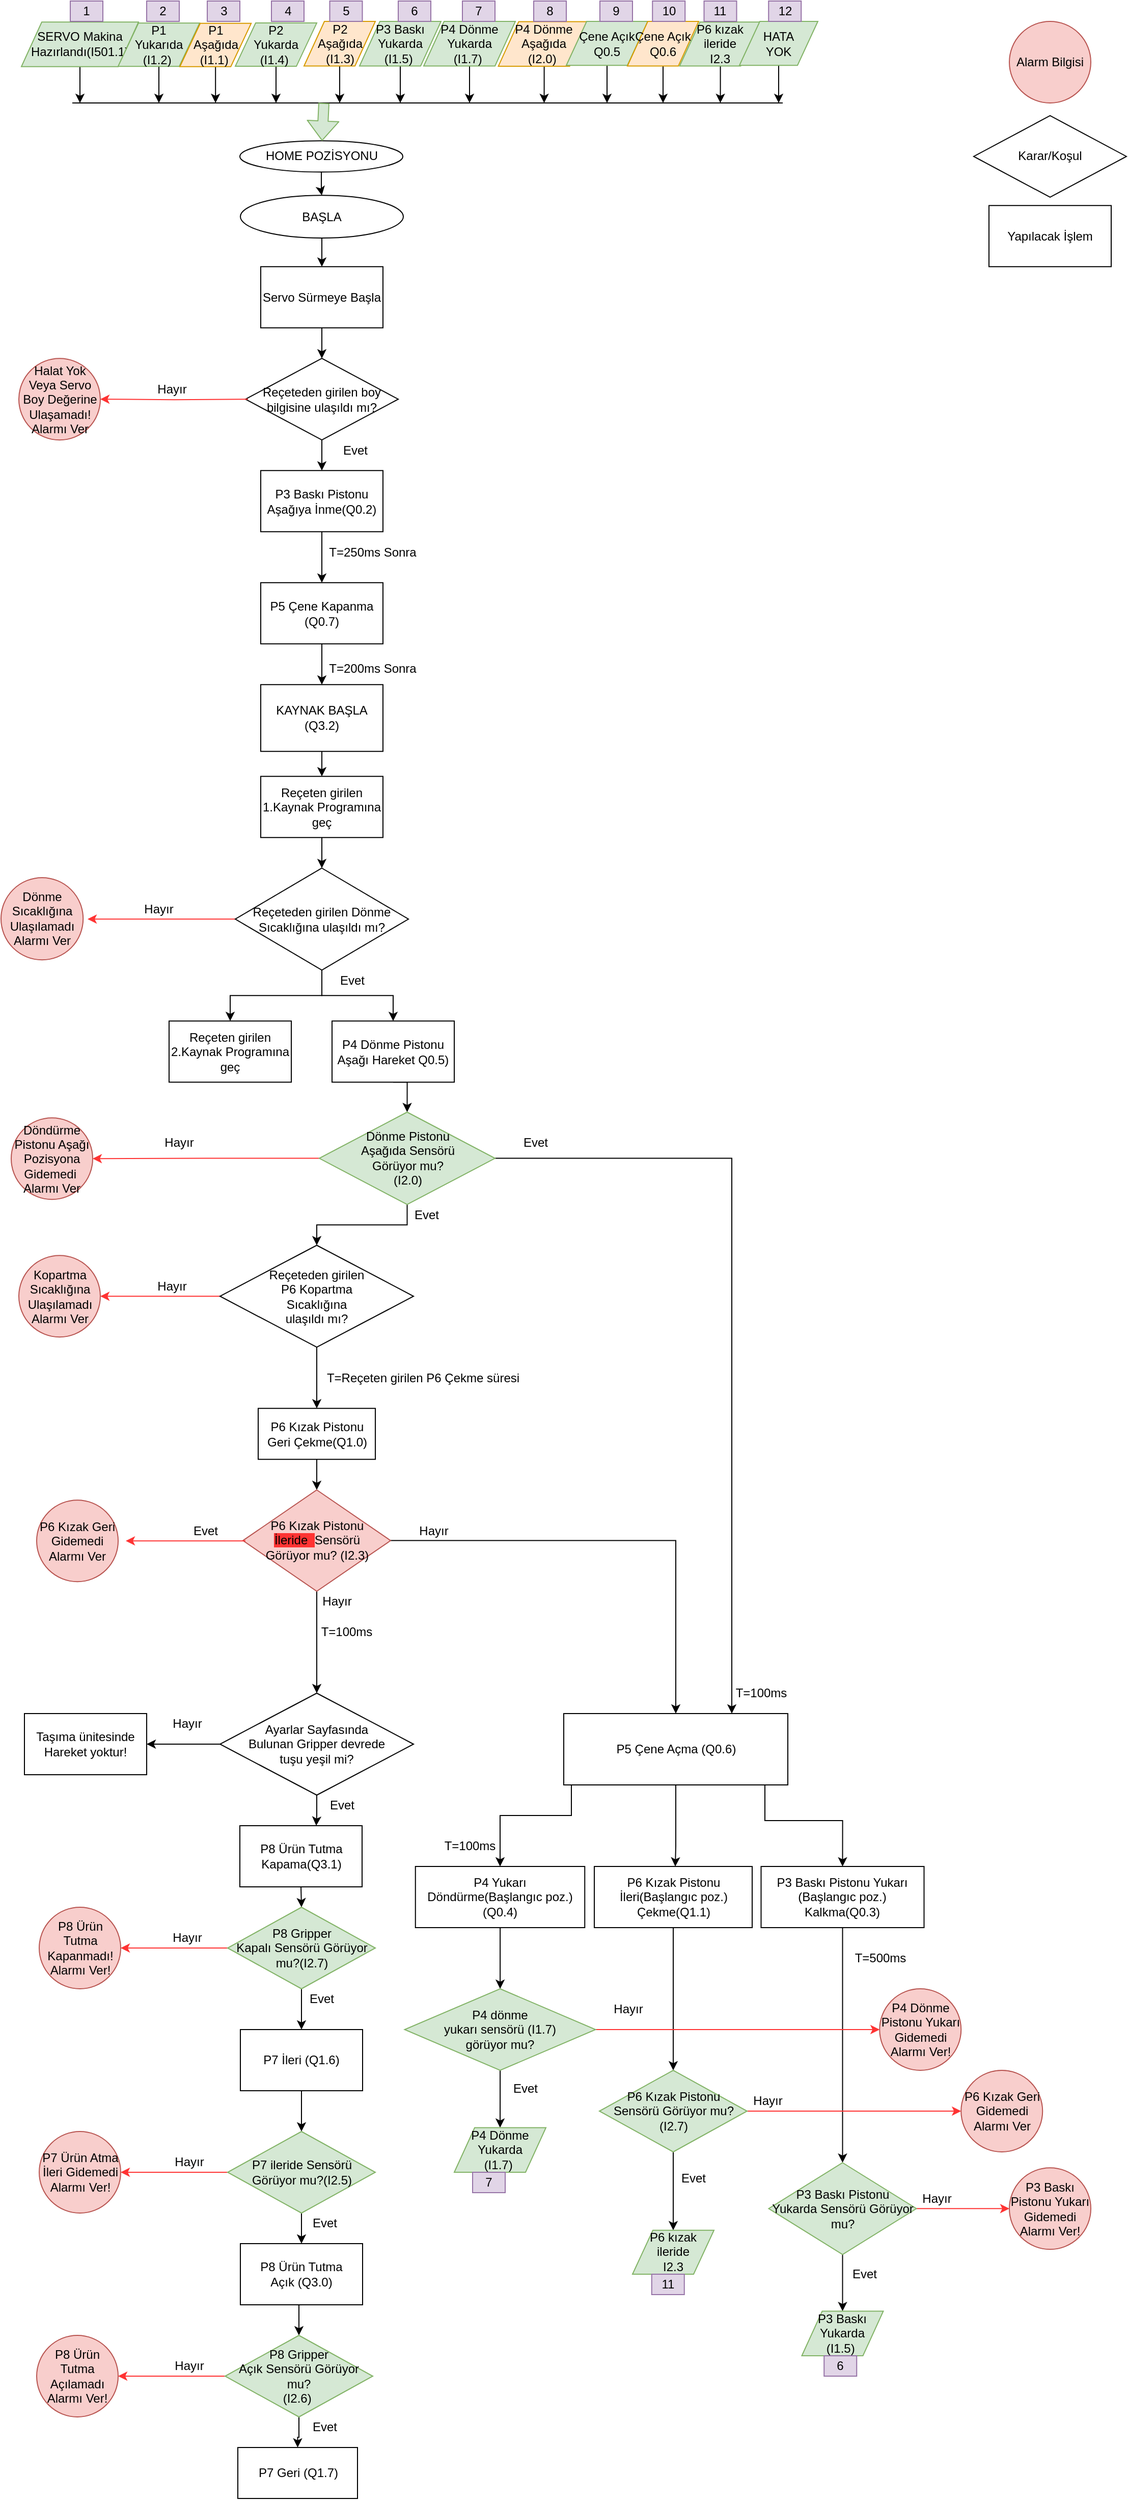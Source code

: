 <mxfile version="13.9.2" type="github">
  <diagram id="8I0ZILU0IZCC_N8qX_k-" name="Page-1">
    <mxGraphModel dx="1570" dy="1023" grid="1" gridSize="10" guides="1" tooltips="1" connect="1" arrows="1" fold="1" page="1" pageScale="1" pageWidth="1169" pageHeight="827" background="none" math="0" shadow="0">
      <root>
        <object label="" id="0">
          <mxCell />
        </object>
        <mxCell id="1" parent="0" />
        <mxCell id="AO6P_Psntt2UskHuxxLQ-351" style="edgeStyle=orthogonalEdgeStyle;rounded=0;orthogonalLoop=1;jettySize=auto;html=1;exitX=0.5;exitY=1;exitDx=0;exitDy=0;strokeColor=#000000;" parent="1" source="AO6P_Psntt2UskHuxxLQ-130" edge="1">
          <mxGeometry relative="1" as="geometry">
            <mxPoint x="87.5" y="110" as="targetPoint" />
          </mxGeometry>
        </mxCell>
        <mxCell id="AO6P_Psntt2UskHuxxLQ-130" value="SERVO Makina Hazırlandı(I501.1)" style="shape=parallelogram;perimeter=parallelogramPerimeter;whiteSpace=wrap;html=1;fixedSize=1;fillColor=#d5e8d4;strokeColor=#82b366;" parent="1" vertex="1">
          <mxGeometry x="30" y="30.62" width="115" height="43.75" as="geometry" />
        </mxCell>
        <mxCell id="AO6P_Psntt2UskHuxxLQ-131" value="" style="edgeStyle=orthogonalEdgeStyle;rounded=0;orthogonalLoop=1;jettySize=auto;html=1;" parent="1" source="AO6P_Psntt2UskHuxxLQ-132" target="AO6P_Psntt2UskHuxxLQ-134" edge="1">
          <mxGeometry relative="1" as="geometry" />
        </mxCell>
        <mxCell id="AO6P_Psntt2UskHuxxLQ-132" value="HOME POZİSYONU" style="ellipse;whiteSpace=wrap;html=1;" parent="1" vertex="1">
          <mxGeometry x="244.5" y="147.18" width="160" height="30.62" as="geometry" />
        </mxCell>
        <mxCell id="AO6P_Psntt2UskHuxxLQ-133" style="edgeStyle=orthogonalEdgeStyle;rounded=0;orthogonalLoop=1;jettySize=auto;html=1;exitX=0.5;exitY=1;exitDx=0;exitDy=0;entryX=0.5;entryY=0;entryDx=0;entryDy=0;" parent="1" source="AO6P_Psntt2UskHuxxLQ-134" target="AO6P_Psntt2UskHuxxLQ-135" edge="1">
          <mxGeometry relative="1" as="geometry">
            <mxPoint x="325" y="270.62" as="targetPoint" />
          </mxGeometry>
        </mxCell>
        <mxCell id="AO6P_Psntt2UskHuxxLQ-134" value="BAŞLA" style="ellipse;whiteSpace=wrap;html=1;" parent="1" vertex="1">
          <mxGeometry x="245" y="200.62" width="160" height="41.87" as="geometry" />
        </mxCell>
        <mxCell id="AO6P_Psntt2UskHuxxLQ-135" value="Servo Sürmeye Başla" style="rounded=0;whiteSpace=wrap;html=1;" parent="1" vertex="1">
          <mxGeometry x="265" y="270.62" width="120" height="60" as="geometry" />
        </mxCell>
        <mxCell id="AO6P_Psntt2UskHuxxLQ-136" value="" style="edgeStyle=orthogonalEdgeStyle;rounded=0;orthogonalLoop=1;jettySize=auto;html=1;" parent="1" source="AO6P_Psntt2UskHuxxLQ-137" target="AO6P_Psntt2UskHuxxLQ-140" edge="1">
          <mxGeometry relative="1" as="geometry" />
        </mxCell>
        <mxCell id="AO6P_Psntt2UskHuxxLQ-137" value="&lt;span&gt;Reçeteden girilen boy bilgisine ulaşıldı mı?&lt;/span&gt;" style="rhombus;whiteSpace=wrap;html=1;" parent="1" vertex="1">
          <mxGeometry x="250" y="360.62" width="150" height="80" as="geometry" />
        </mxCell>
        <mxCell id="AO6P_Psntt2UskHuxxLQ-138" value="" style="endArrow=classic;html=1;exitX=0.5;exitY=1;exitDx=0;exitDy=0;entryX=0.5;entryY=0;entryDx=0;entryDy=0;" parent="1" source="AO6P_Psntt2UskHuxxLQ-135" target="AO6P_Psntt2UskHuxxLQ-137" edge="1">
          <mxGeometry width="50" height="50" relative="1" as="geometry">
            <mxPoint x="65" y="390.62" as="sourcePoint" />
            <mxPoint x="65" y="460.62" as="targetPoint" />
            <Array as="points" />
          </mxGeometry>
        </mxCell>
        <mxCell id="AO6P_Psntt2UskHuxxLQ-139" value="" style="edgeStyle=orthogonalEdgeStyle;rounded=0;orthogonalLoop=1;jettySize=auto;html=1;" parent="1" source="AO6P_Psntt2UskHuxxLQ-140" target="AO6P_Psntt2UskHuxxLQ-142" edge="1">
          <mxGeometry relative="1" as="geometry" />
        </mxCell>
        <mxCell id="AO6P_Psntt2UskHuxxLQ-140" value="P3 Baskı Pistonu Aşağıya İnme(Q0.2)" style="rounded=0;whiteSpace=wrap;html=1;" parent="1" vertex="1">
          <mxGeometry x="265" y="470.62" width="120" height="60" as="geometry" />
        </mxCell>
        <mxCell id="AO6P_Psntt2UskHuxxLQ-141" value="" style="edgeStyle=orthogonalEdgeStyle;rounded=0;orthogonalLoop=1;jettySize=auto;html=1;" parent="1" source="AO6P_Psntt2UskHuxxLQ-142" edge="1">
          <mxGeometry relative="1" as="geometry">
            <mxPoint x="325" y="680.62" as="targetPoint" />
          </mxGeometry>
        </mxCell>
        <mxCell id="AO6P_Psntt2UskHuxxLQ-142" value="P5 Çene Kapanma&lt;br&gt;(Q0.7)" style="rounded=0;whiteSpace=wrap;html=1;" parent="1" vertex="1">
          <mxGeometry x="265" y="580.62" width="120" height="60" as="geometry" />
        </mxCell>
        <mxCell id="AO6P_Psntt2UskHuxxLQ-143" value="T=250ms Sonra" style="text;html=1;strokeColor=none;fillColor=none;align=center;verticalAlign=middle;whiteSpace=wrap;rounded=0;" parent="1" vertex="1">
          <mxGeometry x="315" y="540.62" width="120" height="20" as="geometry" />
        </mxCell>
        <mxCell id="AO6P_Psntt2UskHuxxLQ-144" value="T=200ms Sonra" style="text;html=1;strokeColor=none;fillColor=none;align=center;verticalAlign=middle;whiteSpace=wrap;rounded=0;" parent="1" vertex="1">
          <mxGeometry x="315" y="655.12" width="120" height="20" as="geometry" />
        </mxCell>
        <mxCell id="AO6P_Psntt2UskHuxxLQ-145" style="edgeStyle=orthogonalEdgeStyle;rounded=0;orthogonalLoop=1;jettySize=auto;html=1;exitX=0.5;exitY=1;exitDx=0;exitDy=0;entryX=0.5;entryY=0;entryDx=0;entryDy=0;" parent="1" source="AO6P_Psntt2UskHuxxLQ-146" target="AO6P_Psntt2UskHuxxLQ-148" edge="1">
          <mxGeometry relative="1" as="geometry" />
        </mxCell>
        <mxCell id="AO6P_Psntt2UskHuxxLQ-146" value="KAYNAK BAŞLA&lt;br&gt;(Q3.2)" style="rounded=0;whiteSpace=wrap;html=1;" parent="1" vertex="1">
          <mxGeometry x="265" y="680.62" width="120" height="65.5" as="geometry" />
        </mxCell>
        <mxCell id="AO6P_Psntt2UskHuxxLQ-147" style="edgeStyle=orthogonalEdgeStyle;rounded=0;orthogonalLoop=1;jettySize=auto;html=1;exitX=0.5;exitY=1;exitDx=0;exitDy=0;entryX=0.5;entryY=0;entryDx=0;entryDy=0;" parent="1" source="AO6P_Psntt2UskHuxxLQ-148" target="AO6P_Psntt2UskHuxxLQ-152" edge="1">
          <mxGeometry relative="1" as="geometry" />
        </mxCell>
        <mxCell id="AO6P_Psntt2UskHuxxLQ-148" value="Reçeten girilen 1.Kaynak Programına geç" style="rounded=0;whiteSpace=wrap;html=1;" parent="1" vertex="1">
          <mxGeometry x="265" y="770.62" width="120" height="60" as="geometry" />
        </mxCell>
        <mxCell id="AO6P_Psntt2UskHuxxLQ-149" style="edgeStyle=orthogonalEdgeStyle;rounded=0;orthogonalLoop=1;jettySize=auto;html=1;strokeColor=#FF3333;" parent="1" source="AO6P_Psntt2UskHuxxLQ-152" edge="1">
          <mxGeometry relative="1" as="geometry">
            <mxPoint x="95" y="910.62" as="targetPoint" />
          </mxGeometry>
        </mxCell>
        <mxCell id="AO6P_Psntt2UskHuxxLQ-150" value="" style="edgeStyle=orthogonalEdgeStyle;rounded=0;orthogonalLoop=1;jettySize=auto;html=1;" parent="1" source="AO6P_Psntt2UskHuxxLQ-152" target="AO6P_Psntt2UskHuxxLQ-153" edge="1">
          <mxGeometry relative="1" as="geometry" />
        </mxCell>
        <mxCell id="AO6P_Psntt2UskHuxxLQ-151" value="" style="edgeStyle=orthogonalEdgeStyle;rounded=0;orthogonalLoop=1;jettySize=auto;html=1;" parent="1" source="AO6P_Psntt2UskHuxxLQ-152" target="AO6P_Psntt2UskHuxxLQ-158" edge="1">
          <mxGeometry relative="1" as="geometry" />
        </mxCell>
        <mxCell id="AO6P_Psntt2UskHuxxLQ-152" value="Reçeteden girilen Dönme Sıcaklığına ulaşıldı mı?" style="rhombus;whiteSpace=wrap;html=1;" parent="1" vertex="1">
          <mxGeometry x="240" y="860.62" width="170" height="100" as="geometry" />
        </mxCell>
        <mxCell id="AO6P_Psntt2UskHuxxLQ-153" value="Reçeten girilen 2.Kaynak Programına geç" style="rounded=0;whiteSpace=wrap;html=1;" parent="1" vertex="1">
          <mxGeometry x="175" y="1010.62" width="120" height="60" as="geometry" />
        </mxCell>
        <mxCell id="AO6P_Psntt2UskHuxxLQ-154" value="Evet" style="text;html=1;strokeColor=none;fillColor=none;align=center;verticalAlign=middle;whiteSpace=wrap;rounded=0;" parent="1" vertex="1">
          <mxGeometry x="335" y="960.62" width="40" height="20" as="geometry" />
        </mxCell>
        <mxCell id="AO6P_Psntt2UskHuxxLQ-155" value="Hayır" style="text;html=1;strokeColor=none;fillColor=none;align=center;verticalAlign=middle;whiteSpace=wrap;rounded=0;" parent="1" vertex="1">
          <mxGeometry x="145" y="890.62" width="40" height="20" as="geometry" />
        </mxCell>
        <mxCell id="AO6P_Psntt2UskHuxxLQ-156" value="Dönme Sıcaklığına Ulaşılamadı Alarmı Ver" style="ellipse;whiteSpace=wrap;html=1;aspect=fixed;fillColor=#f8cecc;strokeColor=#b85450;" parent="1" vertex="1">
          <mxGeometry x="10" y="870" width="80.62" height="80.62" as="geometry" />
        </mxCell>
        <mxCell id="AO6P_Psntt2UskHuxxLQ-157" style="edgeStyle=orthogonalEdgeStyle;rounded=0;orthogonalLoop=1;jettySize=auto;html=1;exitX=0.5;exitY=1;exitDx=0;exitDy=0;entryX=0.5;entryY=0;entryDx=0;entryDy=0;" parent="1" source="AO6P_Psntt2UskHuxxLQ-158" target="AO6P_Psntt2UskHuxxLQ-167" edge="1">
          <mxGeometry relative="1" as="geometry" />
        </mxCell>
        <mxCell id="AO6P_Psntt2UskHuxxLQ-158" value="P4 Dönme Pistonu Aşağı Hareket Q0.5)" style="rounded=0;whiteSpace=wrap;html=1;" parent="1" vertex="1">
          <mxGeometry x="335" y="1010.62" width="120" height="60" as="geometry" />
        </mxCell>
        <mxCell id="AO6P_Psntt2UskHuxxLQ-159" value="" style="edgeStyle=orthogonalEdgeStyle;rounded=0;orthogonalLoop=1;jettySize=auto;html=1;strokeColor=#FF3333;" parent="1" source="AO6P_Psntt2UskHuxxLQ-161" target="AO6P_Psntt2UskHuxxLQ-163" edge="1">
          <mxGeometry relative="1" as="geometry" />
        </mxCell>
        <mxCell id="AO6P_Psntt2UskHuxxLQ-160" value="" style="edgeStyle=orthogonalEdgeStyle;rounded=0;orthogonalLoop=1;jettySize=auto;html=1;" parent="1" source="AO6P_Psntt2UskHuxxLQ-161" target="AO6P_Psntt2UskHuxxLQ-169" edge="1">
          <mxGeometry relative="1" as="geometry" />
        </mxCell>
        <mxCell id="AO6P_Psntt2UskHuxxLQ-161" value="Reçeteden girilen &lt;br&gt;P6 Kopartma&lt;br&gt;Sıcaklığına &lt;br&gt;ulaşıldı mı?" style="rhombus;whiteSpace=wrap;html=1;" parent="1" vertex="1">
          <mxGeometry x="225" y="1230.62" width="190" height="100" as="geometry" />
        </mxCell>
        <mxCell id="AO6P_Psntt2UskHuxxLQ-162" value="Hayır" style="text;html=1;strokeColor=none;fillColor=none;align=center;verticalAlign=middle;whiteSpace=wrap;rounded=0;" parent="1" vertex="1">
          <mxGeometry x="157.5" y="1260.62" width="40" height="20" as="geometry" />
        </mxCell>
        <mxCell id="AO6P_Psntt2UskHuxxLQ-163" value="Kopartma&lt;br&gt;Sıcaklığına Ulaşılamadı Alarmı Ver" style="ellipse;whiteSpace=wrap;html=1;aspect=fixed;fillColor=#f8cecc;strokeColor=#b85450;" parent="1" vertex="1">
          <mxGeometry x="27.5" y="1240.62" width="80" height="80" as="geometry" />
        </mxCell>
        <mxCell id="AO6P_Psntt2UskHuxxLQ-164" style="edgeStyle=orthogonalEdgeStyle;rounded=0;orthogonalLoop=1;jettySize=auto;html=1;entryX=0.5;entryY=0;entryDx=0;entryDy=0;" parent="1" source="AO6P_Psntt2UskHuxxLQ-167" target="AO6P_Psntt2UskHuxxLQ-161" edge="1">
          <mxGeometry relative="1" as="geometry" />
        </mxCell>
        <mxCell id="AO6P_Psntt2UskHuxxLQ-165" style="edgeStyle=orthogonalEdgeStyle;rounded=0;orthogonalLoop=1;jettySize=auto;html=1;exitX=1;exitY=0.5;exitDx=0;exitDy=0;entryX=0.75;entryY=0;entryDx=0;entryDy=0;" parent="1" source="AO6P_Psntt2UskHuxxLQ-167" target="AO6P_Psntt2UskHuxxLQ-180" edge="1">
          <mxGeometry relative="1" as="geometry" />
        </mxCell>
        <mxCell id="AO6P_Psntt2UskHuxxLQ-166" style="edgeStyle=orthogonalEdgeStyle;rounded=0;orthogonalLoop=1;jettySize=auto;html=1;exitX=0;exitY=0.5;exitDx=0;exitDy=0;entryX=1;entryY=0.5;entryDx=0;entryDy=0;strokeColor=#FF3333;" parent="1" source="AO6P_Psntt2UskHuxxLQ-167" target="AO6P_Psntt2UskHuxxLQ-206" edge="1">
          <mxGeometry relative="1" as="geometry" />
        </mxCell>
        <mxCell id="AO6P_Psntt2UskHuxxLQ-167" value="Dönme Pistonu &lt;br&gt;Aşağıda Sensörü &lt;br&gt;Görüyor mu? &lt;br&gt;(I2.0)" style="rhombus;whiteSpace=wrap;html=1;fillColor=#d5e8d4;strokeColor=#82b366;" parent="1" vertex="1">
          <mxGeometry x="322.5" y="1100" width="172.5" height="90.62" as="geometry" />
        </mxCell>
        <mxCell id="AO6P_Psntt2UskHuxxLQ-168" value="" style="edgeStyle=orthogonalEdgeStyle;rounded=0;orthogonalLoop=1;jettySize=auto;html=1;" parent="1" source="AO6P_Psntt2UskHuxxLQ-169" target="AO6P_Psntt2UskHuxxLQ-173" edge="1">
          <mxGeometry relative="1" as="geometry" />
        </mxCell>
        <mxCell id="AO6P_Psntt2UskHuxxLQ-169" value="P6 Kızak Pistonu&lt;br&gt;Geri Çekme(Q1.0)" style="rounded=0;whiteSpace=wrap;html=1;" parent="1" vertex="1">
          <mxGeometry x="262.5" y="1390.62" width="115" height="50" as="geometry" />
        </mxCell>
        <mxCell id="AO6P_Psntt2UskHuxxLQ-170" value="T=Reçeten girilen P6 Çekme süresi" style="text;html=1;strokeColor=none;fillColor=none;align=center;verticalAlign=middle;whiteSpace=wrap;rounded=0;" parent="1" vertex="1">
          <mxGeometry x="322.5" y="1350.62" width="202.5" height="20" as="geometry" />
        </mxCell>
        <mxCell id="AO6P_Psntt2UskHuxxLQ-171" style="edgeStyle=orthogonalEdgeStyle;rounded=0;orthogonalLoop=1;jettySize=auto;html=1;exitX=1;exitY=0.5;exitDx=0;exitDy=0;entryX=0.5;entryY=0;entryDx=0;entryDy=0;" parent="1" source="AO6P_Psntt2UskHuxxLQ-173" target="AO6P_Psntt2UskHuxxLQ-180" edge="1">
          <mxGeometry relative="1" as="geometry">
            <mxPoint x="605" y="1520.62" as="targetPoint" />
          </mxGeometry>
        </mxCell>
        <mxCell id="AO6P_Psntt2UskHuxxLQ-172" style="edgeStyle=orthogonalEdgeStyle;rounded=0;orthogonalLoop=1;jettySize=auto;html=1;entryX=0.5;entryY=0;entryDx=0;entryDy=0;" parent="1" source="AO6P_Psntt2UskHuxxLQ-173" target="AO6P_Psntt2UskHuxxLQ-237" edge="1">
          <mxGeometry relative="1" as="geometry">
            <mxPoint x="320" y="1640.62" as="targetPoint" />
          </mxGeometry>
        </mxCell>
        <mxCell id="AO6P_Psntt2UskHuxxLQ-173" value="P6 Kızak Pistonu &lt;br&gt;&lt;span style=&quot;background-color: rgb(255 , 51 , 51)&quot;&gt;İleride&amp;nbsp; &lt;/span&gt;Sensörü &lt;br&gt;Görüyor mu? (I2.3)" style="rhombus;whiteSpace=wrap;html=1;fillColor=#f8cecc;strokeColor=#b85450;" parent="1" vertex="1">
          <mxGeometry x="247.5" y="1470.62" width="145" height="99.38" as="geometry" />
        </mxCell>
        <mxCell id="AO6P_Psntt2UskHuxxLQ-174" value="T=100ms" style="text;html=1;strokeColor=none;fillColor=none;align=center;verticalAlign=middle;whiteSpace=wrap;rounded=0;" parent="1" vertex="1">
          <mxGeometry x="247.5" y="1600" width="202.5" height="20" as="geometry" />
        </mxCell>
        <mxCell id="AO6P_Psntt2UskHuxxLQ-177" style="edgeStyle=orthogonalEdgeStyle;rounded=0;orthogonalLoop=1;jettySize=auto;html=1;" parent="1" source="AO6P_Psntt2UskHuxxLQ-180" target="AO6P_Psntt2UskHuxxLQ-184" edge="1">
          <mxGeometry relative="1" as="geometry">
            <Array as="points">
              <mxPoint x="672" y="1820" />
              <mxPoint x="672" y="1820" />
            </Array>
          </mxGeometry>
        </mxCell>
        <mxCell id="AO6P_Psntt2UskHuxxLQ-303" style="edgeStyle=orthogonalEdgeStyle;rounded=0;orthogonalLoop=1;jettySize=auto;html=1;entryX=0.5;entryY=0;entryDx=0;entryDy=0;" parent="1" source="AO6P_Psntt2UskHuxxLQ-180" target="AO6P_Psntt2UskHuxxLQ-182" edge="1">
          <mxGeometry relative="1" as="geometry">
            <Array as="points">
              <mxPoint x="570" y="1790" />
              <mxPoint x="500" y="1790" />
            </Array>
          </mxGeometry>
        </mxCell>
        <mxCell id="AO6P_Psntt2UskHuxxLQ-304" style="edgeStyle=orthogonalEdgeStyle;rounded=0;orthogonalLoop=1;jettySize=auto;html=1;entryX=0.5;entryY=0;entryDx=0;entryDy=0;" parent="1" source="AO6P_Psntt2UskHuxxLQ-180" target="AO6P_Psntt2UskHuxxLQ-185" edge="1">
          <mxGeometry relative="1" as="geometry">
            <Array as="points">
              <mxPoint x="760" y="1795" />
              <mxPoint x="836" y="1795" />
            </Array>
          </mxGeometry>
        </mxCell>
        <mxCell id="AO6P_Psntt2UskHuxxLQ-180" value="P5 Çene Açma (Q0.6)" style="rounded=0;whiteSpace=wrap;html=1;" parent="1" vertex="1">
          <mxGeometry x="562.5" y="1690" width="220" height="70" as="geometry" />
        </mxCell>
        <mxCell id="AO6P_Psntt2UskHuxxLQ-181" value="T=100ms" style="text;html=1;strokeColor=none;fillColor=none;align=center;verticalAlign=middle;whiteSpace=wrap;rounded=0;" parent="1" vertex="1">
          <mxGeometry x="655" y="1660" width="202.5" height="20" as="geometry" />
        </mxCell>
        <mxCell id="AO6P_Psntt2UskHuxxLQ-299" value="" style="edgeStyle=orthogonalEdgeStyle;rounded=0;orthogonalLoop=1;jettySize=auto;html=1;" parent="1" source="AO6P_Psntt2UskHuxxLQ-182" target="AO6P_Psntt2UskHuxxLQ-249" edge="1">
          <mxGeometry relative="1" as="geometry" />
        </mxCell>
        <mxCell id="AO6P_Psntt2UskHuxxLQ-182" value="P4 Yukarı Döndürme(Başlangıc poz.)&lt;br&gt;(Q0.4)" style="rounded=0;whiteSpace=wrap;html=1;" parent="1" vertex="1">
          <mxGeometry x="416.88" y="1840" width="166.25" height="60" as="geometry" />
        </mxCell>
        <mxCell id="AO6P_Psntt2UskHuxxLQ-183" value="T=100ms" style="text;html=1;strokeColor=none;fillColor=none;align=center;verticalAlign=middle;whiteSpace=wrap;rounded=0;" parent="1" vertex="1">
          <mxGeometry x="368.75" y="1810" width="202.5" height="20" as="geometry" />
        </mxCell>
        <mxCell id="AO6P_Psntt2UskHuxxLQ-300" value="" style="edgeStyle=orthogonalEdgeStyle;rounded=0;orthogonalLoop=1;jettySize=auto;html=1;" parent="1" source="AO6P_Psntt2UskHuxxLQ-184" target="AO6P_Psntt2UskHuxxLQ-252" edge="1">
          <mxGeometry relative="1" as="geometry" />
        </mxCell>
        <mxCell id="AO6P_Psntt2UskHuxxLQ-184" value="P6 Kızak Pistonu&lt;br&gt;İleri(Başlangıc poz.) Çekme(Q1.1)" style="rounded=0;whiteSpace=wrap;html=1;" parent="1" vertex="1">
          <mxGeometry x="592.5" y="1840" width="155" height="60" as="geometry" />
        </mxCell>
        <mxCell id="AO6P_Psntt2UskHuxxLQ-279" style="edgeStyle=orthogonalEdgeStyle;rounded=0;orthogonalLoop=1;jettySize=auto;html=1;exitX=0.5;exitY=1;exitDx=0;exitDy=0;entryX=0.5;entryY=0;entryDx=0;entryDy=0;" parent="1" source="AO6P_Psntt2UskHuxxLQ-185" target="AO6P_Psntt2UskHuxxLQ-254" edge="1">
          <mxGeometry relative="1" as="geometry" />
        </mxCell>
        <mxCell id="AO6P_Psntt2UskHuxxLQ-185" value="P3 Baskı Pistonu Yukarı (Başlangıc poz.)&lt;br&gt;Kalkma(Q0.3)" style="rounded=0;whiteSpace=wrap;html=1;" parent="1" vertex="1">
          <mxGeometry x="756.25" y="1840" width="160" height="60" as="geometry" />
        </mxCell>
        <mxCell id="AO6P_Psntt2UskHuxxLQ-186" value="T=500ms" style="text;html=1;strokeColor=none;fillColor=none;align=center;verticalAlign=middle;whiteSpace=wrap;rounded=0;" parent="1" vertex="1">
          <mxGeometry x="837.5" y="1920" width="71.25" height="20" as="geometry" />
        </mxCell>
        <mxCell id="AO6P_Psntt2UskHuxxLQ-197" value="T=50ms" style="text;html=1;strokeColor=none;fillColor=none;align=center;verticalAlign=middle;whiteSpace=wrap;rounded=0;" parent="1" vertex="1">
          <mxGeometry x="172.5" y="2130.62" width="202.5" height="20" as="geometry" />
        </mxCell>
        <mxCell id="AO6P_Psntt2UskHuxxLQ-199" value="Evet" style="text;html=1;strokeColor=none;fillColor=none;align=center;verticalAlign=middle;whiteSpace=wrap;rounded=0;" parent="1" vertex="1">
          <mxGeometry x="337.5" y="440.62" width="40" height="20" as="geometry" />
        </mxCell>
        <mxCell id="AO6P_Psntt2UskHuxxLQ-200" style="edgeStyle=orthogonalEdgeStyle;rounded=0;orthogonalLoop=1;jettySize=auto;html=1;strokeColor=#FF3333;" parent="1" target="AO6P_Psntt2UskHuxxLQ-202" edge="1">
          <mxGeometry relative="1" as="geometry">
            <mxPoint x="47.5" y="440.62" as="targetPoint" />
            <mxPoint x="252.5" y="400.62" as="sourcePoint" />
          </mxGeometry>
        </mxCell>
        <mxCell id="AO6P_Psntt2UskHuxxLQ-201" value="Hayır" style="text;html=1;strokeColor=none;fillColor=none;align=center;verticalAlign=middle;whiteSpace=wrap;rounded=0;" parent="1" vertex="1">
          <mxGeometry x="157.5" y="380.62" width="40" height="20" as="geometry" />
        </mxCell>
        <mxCell id="AO6P_Psntt2UskHuxxLQ-202" value="Halat Yok Veya Servo Boy Değerine Ulaşamadı! Alarmı Ver" style="ellipse;whiteSpace=wrap;html=1;aspect=fixed;fillColor=#f8cecc;strokeColor=#b85450;" parent="1" vertex="1">
          <mxGeometry x="27.5" y="360.62" width="80" height="80" as="geometry" />
        </mxCell>
        <mxCell id="AO6P_Psntt2UskHuxxLQ-203" value="Evet" style="text;html=1;strokeColor=none;fillColor=none;align=center;verticalAlign=middle;whiteSpace=wrap;rounded=0;" parent="1" vertex="1">
          <mxGeometry x="407.5" y="1190.62" width="40" height="20" as="geometry" />
        </mxCell>
        <mxCell id="AO6P_Psntt2UskHuxxLQ-204" value="Evet" style="text;html=1;strokeColor=none;fillColor=none;align=center;verticalAlign=middle;whiteSpace=wrap;rounded=0;" parent="1" vertex="1">
          <mxGeometry x="515" y="1120" width="40" height="20" as="geometry" />
        </mxCell>
        <mxCell id="AO6P_Psntt2UskHuxxLQ-205" value="Hayır" style="text;html=1;strokeColor=none;fillColor=none;align=center;verticalAlign=middle;whiteSpace=wrap;rounded=0;" parent="1" vertex="1">
          <mxGeometry x="165" y="1120" width="40" height="20" as="geometry" />
        </mxCell>
        <mxCell id="AO6P_Psntt2UskHuxxLQ-206" value="Döndürme Pistonu Aşağı Pozisyona Gidemedi&amp;nbsp;&lt;br&gt;Alarmı Ver" style="ellipse;whiteSpace=wrap;html=1;aspect=fixed;fillColor=#f8cecc;strokeColor=#b85450;" parent="1" vertex="1">
          <mxGeometry x="20" y="1105.62" width="80" height="80" as="geometry" />
        </mxCell>
        <mxCell id="AO6P_Psntt2UskHuxxLQ-207" value="Evet" style="text;html=1;strokeColor=none;fillColor=none;align=center;verticalAlign=middle;whiteSpace=wrap;rounded=0;" parent="1" vertex="1">
          <mxGeometry x="191.25" y="1500.62" width="40" height="20" as="geometry" />
        </mxCell>
        <mxCell id="AO6P_Psntt2UskHuxxLQ-208" value="Hayır" style="text;html=1;strokeColor=none;fillColor=none;align=center;verticalAlign=middle;whiteSpace=wrap;rounded=0;" parent="1" vertex="1">
          <mxGeometry x="415" y="1500.62" width="40" height="20" as="geometry" />
        </mxCell>
        <mxCell id="AO6P_Psntt2UskHuxxLQ-209" value="" style="edgeStyle=orthogonalEdgeStyle;rounded=0;orthogonalLoop=1;jettySize=auto;html=1;strokeColor=#FF3333;" parent="1" edge="1">
          <mxGeometry relative="1" as="geometry">
            <mxPoint x="250" y="1520.62" as="sourcePoint" />
            <mxPoint x="132.5" y="1520.62" as="targetPoint" />
          </mxGeometry>
        </mxCell>
        <mxCell id="AO6P_Psntt2UskHuxxLQ-210" value="P6 Kızak Geri Gidemedi Alarmı Ver" style="ellipse;whiteSpace=wrap;html=1;aspect=fixed;fillColor=#f8cecc;strokeColor=#b85450;" parent="1" vertex="1">
          <mxGeometry x="45" y="1480.62" width="80" height="80" as="geometry" />
        </mxCell>
        <mxCell id="AO6P_Psntt2UskHuxxLQ-352" style="edgeStyle=orthogonalEdgeStyle;rounded=0;orthogonalLoop=1;jettySize=auto;html=1;strokeColor=#000000;" parent="1" source="AO6P_Psntt2UskHuxxLQ-211" edge="1">
          <mxGeometry relative="1" as="geometry">
            <mxPoint x="165" y="110" as="targetPoint" />
          </mxGeometry>
        </mxCell>
        <mxCell id="AO6P_Psntt2UskHuxxLQ-211" value="P1 &lt;br&gt;Yukarıda (I1.2)&amp;nbsp;" style="shape=parallelogram;perimeter=parallelogramPerimeter;whiteSpace=wrap;html=1;fixedSize=1;fillColor=#d5e8d4;strokeColor=#82b366;" parent="1" vertex="1">
          <mxGeometry x="125" y="31.57" width="80" height="42.5" as="geometry" />
        </mxCell>
        <mxCell id="AO6P_Psntt2UskHuxxLQ-357" style="edgeStyle=orthogonalEdgeStyle;rounded=0;orthogonalLoop=1;jettySize=auto;html=1;strokeColor=#000000;" parent="1" source="AO6P_Psntt2UskHuxxLQ-212" edge="1">
          <mxGeometry relative="1" as="geometry">
            <mxPoint x="220.62" y="110" as="targetPoint" />
          </mxGeometry>
        </mxCell>
        <mxCell id="AO6P_Psntt2UskHuxxLQ-212" value="P1 &lt;br&gt;Aşağıda &lt;br&gt;(I1.1)&amp;nbsp;" style="shape=parallelogram;perimeter=parallelogramPerimeter;whiteSpace=wrap;html=1;fixedSize=1;fillColor=#ffe6cc;strokeColor=#d79b00;" parent="1" vertex="1">
          <mxGeometry x="185.62" y="31.87" width="70" height="42.5" as="geometry" />
        </mxCell>
        <mxCell id="AO6P_Psntt2UskHuxxLQ-358" style="edgeStyle=orthogonalEdgeStyle;rounded=0;orthogonalLoop=1;jettySize=auto;html=1;strokeColor=#000000;" parent="1" source="AO6P_Psntt2UskHuxxLQ-213" edge="1">
          <mxGeometry relative="1" as="geometry">
            <mxPoint x="280" y="110" as="targetPoint" />
          </mxGeometry>
        </mxCell>
        <mxCell id="AO6P_Psntt2UskHuxxLQ-213" value="P2 &lt;br&gt;Yukarda&lt;br&gt;(I1.4)&amp;nbsp;" style="shape=parallelogram;perimeter=parallelogramPerimeter;whiteSpace=wrap;html=1;fixedSize=1;fillColor=#d5e8d4;strokeColor=#82b366;" parent="1" vertex="1">
          <mxGeometry x="240" y="31.56" width="80" height="42.5" as="geometry" />
        </mxCell>
        <mxCell id="AO6P_Psntt2UskHuxxLQ-359" style="edgeStyle=orthogonalEdgeStyle;rounded=0;orthogonalLoop=1;jettySize=auto;html=1;strokeColor=#000000;" parent="1" source="AO6P_Psntt2UskHuxxLQ-214" edge="1">
          <mxGeometry relative="1" as="geometry">
            <mxPoint x="342.5" y="110" as="targetPoint" />
          </mxGeometry>
        </mxCell>
        <mxCell id="AO6P_Psntt2UskHuxxLQ-214" value="P2 &lt;br&gt;Aşağıda&lt;br&gt;&amp;nbsp;(I1.3)&amp;nbsp;" style="shape=parallelogram;perimeter=parallelogramPerimeter;whiteSpace=wrap;html=1;fixedSize=1;fillColor=#ffe6cc;strokeColor=#d79b00;" parent="1" vertex="1">
          <mxGeometry x="307.5" y="30.0" width="70" height="43.75" as="geometry" />
        </mxCell>
        <mxCell id="AO6P_Psntt2UskHuxxLQ-360" style="edgeStyle=orthogonalEdgeStyle;rounded=0;orthogonalLoop=1;jettySize=auto;html=1;strokeColor=#000000;" parent="1" source="AO6P_Psntt2UskHuxxLQ-215" edge="1">
          <mxGeometry relative="1" as="geometry">
            <mxPoint x="402" y="110" as="targetPoint" />
          </mxGeometry>
        </mxCell>
        <mxCell id="AO6P_Psntt2UskHuxxLQ-215" value="P3 Baskı&lt;br&gt;Yukarda &lt;br&gt;(I1.5)&amp;nbsp;" style="shape=parallelogram;perimeter=parallelogramPerimeter;whiteSpace=wrap;html=1;fixedSize=1;fillColor=#d5e8d4;strokeColor=#82b366;" parent="1" vertex="1">
          <mxGeometry x="362" y="30.0" width="80" height="43.75" as="geometry" />
        </mxCell>
        <mxCell id="AO6P_Psntt2UskHuxxLQ-363" style="edgeStyle=orthogonalEdgeStyle;rounded=0;orthogonalLoop=1;jettySize=auto;html=1;exitX=0.5;exitY=1;exitDx=0;exitDy=0;strokeColor=#000000;" parent="1" source="AO6P_Psntt2UskHuxxLQ-216" edge="1">
          <mxGeometry relative="1" as="geometry">
            <mxPoint x="470" y="110" as="targetPoint" />
          </mxGeometry>
        </mxCell>
        <mxCell id="AO6P_Psntt2UskHuxxLQ-216" value="P4 Dönme&lt;br&gt;Yukarda &lt;br&gt;(I1.7)&amp;nbsp;" style="shape=parallelogram;perimeter=parallelogramPerimeter;whiteSpace=wrap;html=1;fixedSize=1;fillColor=#d5e8d4;strokeColor=#82b366;" parent="1" vertex="1">
          <mxGeometry x="425" y="30.0" width="90" height="43.75" as="geometry" />
        </mxCell>
        <mxCell id="AO6P_Psntt2UskHuxxLQ-364" style="edgeStyle=orthogonalEdgeStyle;rounded=0;orthogonalLoop=1;jettySize=auto;html=1;strokeColor=#000000;" parent="1" source="AO6P_Psntt2UskHuxxLQ-217" edge="1">
          <mxGeometry relative="1" as="geometry">
            <mxPoint x="543.25" y="110" as="targetPoint" />
          </mxGeometry>
        </mxCell>
        <mxCell id="AO6P_Psntt2UskHuxxLQ-217" value="P4 Dönme&lt;br&gt;Aşağıda&lt;br&gt;(I2.0)&amp;nbsp;" style="shape=parallelogram;perimeter=parallelogramPerimeter;whiteSpace=wrap;html=1;fixedSize=1;fillColor=#ffe6cc;strokeColor=#d79b00;" parent="1" vertex="1">
          <mxGeometry x="498.25" y="30.31" width="90" height="43.75" as="geometry" />
        </mxCell>
        <mxCell id="AO6P_Psntt2UskHuxxLQ-365" style="edgeStyle=orthogonalEdgeStyle;rounded=0;orthogonalLoop=1;jettySize=auto;html=1;strokeColor=#000000;" parent="1" source="AO6P_Psntt2UskHuxxLQ-218" edge="1">
          <mxGeometry relative="1" as="geometry">
            <mxPoint x="605" y="110" as="targetPoint" />
          </mxGeometry>
        </mxCell>
        <mxCell id="AO6P_Psntt2UskHuxxLQ-218" value="Çene Açık&lt;br&gt;Q0.5" style="shape=parallelogram;perimeter=parallelogramPerimeter;whiteSpace=wrap;html=1;fixedSize=1;fillColor=#d5e8d4;strokeColor=#82b366;" parent="1" vertex="1">
          <mxGeometry x="565" y="30.0" width="80" height="43.13" as="geometry" />
        </mxCell>
        <mxCell id="AO6P_Psntt2UskHuxxLQ-366" style="edgeStyle=orthogonalEdgeStyle;rounded=0;orthogonalLoop=1;jettySize=auto;html=1;strokeColor=#000000;" parent="1" source="AO6P_Psntt2UskHuxxLQ-219" edge="1">
          <mxGeometry relative="1" as="geometry">
            <mxPoint x="660" y="110" as="targetPoint" />
          </mxGeometry>
        </mxCell>
        <mxCell id="AO6P_Psntt2UskHuxxLQ-219" value="Çene Açık&lt;br&gt;Q0.6" style="shape=parallelogram;perimeter=parallelogramPerimeter;whiteSpace=wrap;html=1;fixedSize=1;fillColor=#ffe6cc;strokeColor=#d79b00;" parent="1" vertex="1">
          <mxGeometry x="625" y="30.0" width="70" height="43.75" as="geometry" />
        </mxCell>
        <mxCell id="AO6P_Psntt2UskHuxxLQ-367" style="edgeStyle=orthogonalEdgeStyle;rounded=0;orthogonalLoop=1;jettySize=auto;html=1;strokeColor=#000000;" parent="1" source="AO6P_Psntt2UskHuxxLQ-220" edge="1">
          <mxGeometry relative="1" as="geometry">
            <mxPoint x="716.25" y="110" as="targetPoint" />
          </mxGeometry>
        </mxCell>
        <mxCell id="AO6P_Psntt2UskHuxxLQ-220" value="P6 kızak&lt;br&gt;ileride&lt;br&gt;I2.3" style="shape=parallelogram;perimeter=parallelogramPerimeter;whiteSpace=wrap;html=1;fixedSize=1;fillColor=#d5e8d4;strokeColor=#82b366;" parent="1" vertex="1">
          <mxGeometry x="676.25" y="30.62" width="80" height="43.13" as="geometry" />
        </mxCell>
        <mxCell id="AO6P_Psntt2UskHuxxLQ-368" style="edgeStyle=orthogonalEdgeStyle;rounded=0;orthogonalLoop=1;jettySize=auto;html=1;strokeColor=#000000;" parent="1" source="AO6P_Psntt2UskHuxxLQ-221" edge="1">
          <mxGeometry relative="1" as="geometry">
            <mxPoint x="773.5" y="110" as="targetPoint" />
          </mxGeometry>
        </mxCell>
        <mxCell id="AO6P_Psntt2UskHuxxLQ-221" value="HATA&lt;br&gt;YOK" style="shape=parallelogram;perimeter=parallelogramPerimeter;whiteSpace=wrap;html=1;fixedSize=1;fillColor=#d5e8d4;strokeColor=#82b366;" parent="1" vertex="1">
          <mxGeometry x="735" y="30" width="77" height="43.13" as="geometry" />
        </mxCell>
        <mxCell id="AO6P_Psntt2UskHuxxLQ-223" value="Hayır" style="text;html=1;strokeColor=none;fillColor=none;align=center;verticalAlign=middle;whiteSpace=wrap;rounded=0;" parent="1" vertex="1">
          <mxGeometry x="320" y="1570" width="40" height="20" as="geometry" />
        </mxCell>
        <mxCell id="AO6P_Psntt2UskHuxxLQ-224" style="edgeStyle=orthogonalEdgeStyle;rounded=0;orthogonalLoop=1;jettySize=auto;html=1;exitX=0.5;exitY=1;exitDx=0;exitDy=0;entryX=0.5;entryY=0;entryDx=0;entryDy=0;" parent="1" source="AO6P_Psntt2UskHuxxLQ-225" target="AO6P_Psntt2UskHuxxLQ-227" edge="1">
          <mxGeometry relative="1" as="geometry" />
        </mxCell>
        <mxCell id="AO6P_Psntt2UskHuxxLQ-225" value="P8 Ürün Tutma Kapama(Q3.1)" style="rounded=0;whiteSpace=wrap;html=1;" parent="1" vertex="1">
          <mxGeometry x="244.5" y="1800" width="120" height="60" as="geometry" />
        </mxCell>
        <mxCell id="AO6P_Psntt2UskHuxxLQ-226" style="edgeStyle=orthogonalEdgeStyle;rounded=0;orthogonalLoop=1;jettySize=auto;html=1;exitX=0.5;exitY=1;exitDx=0;exitDy=0;entryX=0.5;entryY=0;entryDx=0;entryDy=0;" parent="1" source="AO6P_Psntt2UskHuxxLQ-227" target="AO6P_Psntt2UskHuxxLQ-229" edge="1">
          <mxGeometry relative="1" as="geometry" />
        </mxCell>
        <mxCell id="AO6P_Psntt2UskHuxxLQ-286" value="" style="edgeStyle=orthogonalEdgeStyle;rounded=0;orthogonalLoop=1;jettySize=auto;html=1;strokeColor=#FF3333;" parent="1" source="AO6P_Psntt2UskHuxxLQ-227" target="AO6P_Psntt2UskHuxxLQ-245" edge="1">
          <mxGeometry relative="1" as="geometry" />
        </mxCell>
        <mxCell id="AO6P_Psntt2UskHuxxLQ-227" value="P8 Gripper &lt;br&gt;Kapalı Sensörü Görüyor mu?(I2.7)" style="rhombus;whiteSpace=wrap;html=1;fillColor=#d5e8d4;strokeColor=#82b366;" parent="1" vertex="1">
          <mxGeometry x="232.5" y="1880" width="145" height="80" as="geometry" />
        </mxCell>
        <mxCell id="AO6P_Psntt2UskHuxxLQ-228" style="edgeStyle=orthogonalEdgeStyle;rounded=0;orthogonalLoop=1;jettySize=auto;html=1;exitX=0.5;exitY=1;exitDx=0;exitDy=0;entryX=0.5;entryY=0;entryDx=0;entryDy=0;" parent="1" source="AO6P_Psntt2UskHuxxLQ-229" target="AO6P_Psntt2UskHuxxLQ-231" edge="1">
          <mxGeometry relative="1" as="geometry" />
        </mxCell>
        <mxCell id="AO6P_Psntt2UskHuxxLQ-229" value="P7 İleri (Q1.6)" style="rounded=0;whiteSpace=wrap;html=1;" parent="1" vertex="1">
          <mxGeometry x="245" y="2000" width="120" height="60" as="geometry" />
        </mxCell>
        <mxCell id="AO6P_Psntt2UskHuxxLQ-230" style="edgeStyle=orthogonalEdgeStyle;rounded=0;orthogonalLoop=1;jettySize=auto;html=1;exitX=0.5;exitY=1;exitDx=0;exitDy=0;" parent="1" source="AO6P_Psntt2UskHuxxLQ-231" target="AO6P_Psntt2UskHuxxLQ-233" edge="1">
          <mxGeometry relative="1" as="geometry" />
        </mxCell>
        <mxCell id="AO6P_Psntt2UskHuxxLQ-292" style="edgeStyle=orthogonalEdgeStyle;rounded=0;orthogonalLoop=1;jettySize=auto;html=1;exitX=0;exitY=0.5;exitDx=0;exitDy=0;entryX=1;entryY=0.5;entryDx=0;entryDy=0;strokeColor=#FF3333;" parent="1" source="AO6P_Psntt2UskHuxxLQ-231" target="AO6P_Psntt2UskHuxxLQ-246" edge="1">
          <mxGeometry relative="1" as="geometry" />
        </mxCell>
        <mxCell id="AO6P_Psntt2UskHuxxLQ-231" value="P7 ileride Sensörü Görüyor mu?(I2.5)" style="rhombus;whiteSpace=wrap;html=1;fillColor=#d5e8d4;strokeColor=#82b366;" parent="1" vertex="1">
          <mxGeometry x="232.5" y="2100" width="145" height="80" as="geometry" />
        </mxCell>
        <mxCell id="AO6P_Psntt2UskHuxxLQ-232" style="edgeStyle=orthogonalEdgeStyle;rounded=0;orthogonalLoop=1;jettySize=auto;html=1;exitX=0.5;exitY=1;exitDx=0;exitDy=0;entryX=0.5;entryY=0;entryDx=0;entryDy=0;" parent="1" source="AO6P_Psntt2UskHuxxLQ-233" target="AO6P_Psntt2UskHuxxLQ-235" edge="1">
          <mxGeometry relative="1" as="geometry" />
        </mxCell>
        <mxCell id="AO6P_Psntt2UskHuxxLQ-233" value="P8 Ürün Tutma &lt;br&gt;Açık (Q3.0)" style="rounded=0;whiteSpace=wrap;html=1;" parent="1" vertex="1">
          <mxGeometry x="245" y="2210" width="120" height="60" as="geometry" />
        </mxCell>
        <mxCell id="AO6P_Psntt2UskHuxxLQ-234" style="edgeStyle=orthogonalEdgeStyle;rounded=0;orthogonalLoop=1;jettySize=auto;html=1;exitX=0.5;exitY=1;exitDx=0;exitDy=0;" parent="1" source="AO6P_Psntt2UskHuxxLQ-235" target="AO6P_Psntt2UskHuxxLQ-236" edge="1">
          <mxGeometry relative="1" as="geometry" />
        </mxCell>
        <mxCell id="AO6P_Psntt2UskHuxxLQ-296" value="" style="edgeStyle=orthogonalEdgeStyle;rounded=0;orthogonalLoop=1;jettySize=auto;html=1;strokeColor=#FF3333;" parent="1" source="AO6P_Psntt2UskHuxxLQ-235" target="AO6P_Psntt2UskHuxxLQ-247" edge="1">
          <mxGeometry relative="1" as="geometry" />
        </mxCell>
        <mxCell id="AO6P_Psntt2UskHuxxLQ-235" value="P8 Gripper &lt;br&gt;Açık Sensörü Görüyor mu?&lt;br&gt;(I2.6)&amp;nbsp;" style="rhombus;whiteSpace=wrap;html=1;fillColor=#d5e8d4;strokeColor=#82b366;" parent="1" vertex="1">
          <mxGeometry x="230" y="2300" width="145" height="80" as="geometry" />
        </mxCell>
        <mxCell id="AO6P_Psntt2UskHuxxLQ-236" value="P7 Geri (Q1.7)" style="rounded=0;whiteSpace=wrap;html=1;" parent="1" vertex="1">
          <mxGeometry x="242.5" y="2410" width="117.5" height="50" as="geometry" />
        </mxCell>
        <mxCell id="AO6P_Psntt2UskHuxxLQ-242" style="edgeStyle=orthogonalEdgeStyle;rounded=0;orthogonalLoop=1;jettySize=auto;html=1;exitX=0;exitY=0.5;exitDx=0;exitDy=0;entryX=1;entryY=0.5;entryDx=0;entryDy=0;" parent="1" source="AO6P_Psntt2UskHuxxLQ-237" target="AO6P_Psntt2UskHuxxLQ-241" edge="1">
          <mxGeometry relative="1" as="geometry" />
        </mxCell>
        <mxCell id="AO6P_Psntt2UskHuxxLQ-287" style="edgeStyle=orthogonalEdgeStyle;rounded=0;orthogonalLoop=1;jettySize=auto;html=1;entryX=0.625;entryY=0;entryDx=0;entryDy=0;entryPerimeter=0;" parent="1" source="AO6P_Psntt2UskHuxxLQ-237" target="AO6P_Psntt2UskHuxxLQ-225" edge="1">
          <mxGeometry relative="1" as="geometry" />
        </mxCell>
        <mxCell id="AO6P_Psntt2UskHuxxLQ-237" value="Ayarlar Sayfasında &lt;br&gt;Bulunan Gripper devrede &lt;br&gt;tuşu yeşil mi?" style="rhombus;whiteSpace=wrap;html=1;" parent="1" vertex="1">
          <mxGeometry x="225" y="1670" width="190" height="100" as="geometry" />
        </mxCell>
        <mxCell id="AO6P_Psntt2UskHuxxLQ-238" value="Evet" style="text;html=1;strokeColor=none;fillColor=none;align=center;verticalAlign=middle;whiteSpace=wrap;rounded=0;" parent="1" vertex="1">
          <mxGeometry x="325" y="1770" width="40" height="20" as="geometry" />
        </mxCell>
        <mxCell id="AO6P_Psntt2UskHuxxLQ-239" value="Hayır" style="text;html=1;strokeColor=none;fillColor=none;align=center;verticalAlign=middle;whiteSpace=wrap;rounded=0;" parent="1" vertex="1">
          <mxGeometry x="172.5" y="1690" width="40" height="20" as="geometry" />
        </mxCell>
        <mxCell id="AO6P_Psntt2UskHuxxLQ-241" value="Taşıma ünitesinde Hareket yoktur!" style="rounded=0;whiteSpace=wrap;html=1;" parent="1" vertex="1">
          <mxGeometry x="33" y="1690" width="120" height="60" as="geometry" />
        </mxCell>
        <mxCell id="AO6P_Psntt2UskHuxxLQ-245" value="P8 Ürün Tutma Kapanmadı!&lt;br&gt;Alarmı Ver!" style="ellipse;whiteSpace=wrap;html=1;aspect=fixed;fillColor=#f8cecc;strokeColor=#b85450;" parent="1" vertex="1">
          <mxGeometry x="47.5" y="1880" width="80" height="80" as="geometry" />
        </mxCell>
        <mxCell id="AO6P_Psntt2UskHuxxLQ-246" value="P7 Ürün Atma İleri Gidemedi Alarmı Ver!" style="ellipse;whiteSpace=wrap;html=1;aspect=fixed;fillColor=#f8cecc;strokeColor=#b85450;" parent="1" vertex="1">
          <mxGeometry x="47.5" y="2100" width="80" height="80" as="geometry" />
        </mxCell>
        <mxCell id="AO6P_Psntt2UskHuxxLQ-247" value="P8 Ürün Tutma Açılamadı Alarmı Ver!" style="ellipse;whiteSpace=wrap;html=1;aspect=fixed;fillColor=#f8cecc;strokeColor=#b85450;" parent="1" vertex="1">
          <mxGeometry x="45" y="2300" width="80" height="80" as="geometry" />
        </mxCell>
        <mxCell id="AO6P_Psntt2UskHuxxLQ-248" value="P4 Dönme Pistonu Yukarı Gidemedi Alarmı Ver!" style="ellipse;whiteSpace=wrap;html=1;aspect=fixed;fillColor=#f8cecc;strokeColor=#b85450;" parent="1" vertex="1">
          <mxGeometry x="872.62" y="1960" width="80" height="80" as="geometry" />
        </mxCell>
        <mxCell id="AO6P_Psntt2UskHuxxLQ-305" style="edgeStyle=orthogonalEdgeStyle;rounded=0;orthogonalLoop=1;jettySize=auto;html=1;entryX=0;entryY=0.5;entryDx=0;entryDy=0;strokeColor=#FF3333;" parent="1" source="AO6P_Psntt2UskHuxxLQ-249" target="AO6P_Psntt2UskHuxxLQ-248" edge="1">
          <mxGeometry relative="1" as="geometry" />
        </mxCell>
        <mxCell id="AO6P_Psntt2UskHuxxLQ-312" value="" style="edgeStyle=orthogonalEdgeStyle;rounded=0;orthogonalLoop=1;jettySize=auto;html=1;strokeColor=#000000;" parent="1" source="AO6P_Psntt2UskHuxxLQ-249" target="AO6P_Psntt2UskHuxxLQ-273" edge="1">
          <mxGeometry relative="1" as="geometry" />
        </mxCell>
        <mxCell id="AO6P_Psntt2UskHuxxLQ-249" value="P4 dönme &lt;br&gt;yukarı sensörü (I1.7) &lt;br&gt;görüyor mu?" style="rhombus;whiteSpace=wrap;html=1;fillColor=#d5e8d4;strokeColor=#82b366;" parent="1" vertex="1">
          <mxGeometry x="406.26" y="1960" width="187.5" height="80" as="geometry" />
        </mxCell>
        <mxCell id="AO6P_Psntt2UskHuxxLQ-251" value="P6 Kızak Geri Gidemedi Alarmı Ver" style="ellipse;whiteSpace=wrap;html=1;aspect=fixed;fillColor=#f8cecc;strokeColor=#b85450;" parent="1" vertex="1">
          <mxGeometry x="952.62" y="2040" width="80" height="80" as="geometry" />
        </mxCell>
        <mxCell id="AO6P_Psntt2UskHuxxLQ-307" style="edgeStyle=orthogonalEdgeStyle;rounded=0;orthogonalLoop=1;jettySize=auto;html=1;entryX=0;entryY=0.5;entryDx=0;entryDy=0;strokeColor=#FF3333;" parent="1" source="AO6P_Psntt2UskHuxxLQ-252" target="AO6P_Psntt2UskHuxxLQ-251" edge="1">
          <mxGeometry relative="1" as="geometry" />
        </mxCell>
        <mxCell id="AO6P_Psntt2UskHuxxLQ-313" value="" style="edgeStyle=orthogonalEdgeStyle;rounded=0;orthogonalLoop=1;jettySize=auto;html=1;strokeColor=#000000;" parent="1" source="AO6P_Psntt2UskHuxxLQ-252" target="AO6P_Psntt2UskHuxxLQ-277" edge="1">
          <mxGeometry relative="1" as="geometry" />
        </mxCell>
        <mxCell id="AO6P_Psntt2UskHuxxLQ-252" value="P6 Kızak Pistonu &lt;br&gt;Sensörü Görüyor mu?(I2.7)" style="rhombus;whiteSpace=wrap;html=1;fillColor=#d5e8d4;strokeColor=#82b366;" parent="1" vertex="1">
          <mxGeometry x="597.5" y="2040" width="145" height="80" as="geometry" />
        </mxCell>
        <mxCell id="AO6P_Psntt2UskHuxxLQ-253" value="P3 Baskı Pistonu Yukarı Gidemedi Alarmı Ver!" style="ellipse;whiteSpace=wrap;html=1;aspect=fixed;fillColor=#f8cecc;strokeColor=#b85450;" parent="1" vertex="1">
          <mxGeometry x="1000" y="2135.62" width="80" height="80" as="geometry" />
        </mxCell>
        <mxCell id="AO6P_Psntt2UskHuxxLQ-302" style="edgeStyle=orthogonalEdgeStyle;rounded=0;orthogonalLoop=1;jettySize=auto;html=1;entryX=0;entryY=0.5;entryDx=0;entryDy=0;strokeColor=#FF3333;" parent="1" source="AO6P_Psntt2UskHuxxLQ-254" target="AO6P_Psntt2UskHuxxLQ-253" edge="1">
          <mxGeometry relative="1" as="geometry" />
        </mxCell>
        <mxCell id="AO6P_Psntt2UskHuxxLQ-308" value="" style="edgeStyle=orthogonalEdgeStyle;rounded=0;orthogonalLoop=1;jettySize=auto;html=1;" parent="1" source="AO6P_Psntt2UskHuxxLQ-254" target="AO6P_Psntt2UskHuxxLQ-272" edge="1">
          <mxGeometry relative="1" as="geometry" />
        </mxCell>
        <mxCell id="AO6P_Psntt2UskHuxxLQ-254" value="P3 Baskı Pistonu &lt;br&gt;Yukarda Sensörü Görüyor mu?" style="rhombus;whiteSpace=wrap;html=1;fillColor=#d5e8d4;strokeColor=#82b366;" parent="1" vertex="1">
          <mxGeometry x="763.75" y="2130.62" width="145" height="90" as="geometry" />
        </mxCell>
        <mxCell id="AO6P_Psntt2UskHuxxLQ-272" value="P3 Baskı&lt;br&gt;Yukarda &lt;br&gt;(I1.5)&amp;nbsp;" style="shape=parallelogram;perimeter=parallelogramPerimeter;whiteSpace=wrap;html=1;fixedSize=1;fillColor=#d5e8d4;strokeColor=#82b366;" parent="1" vertex="1">
          <mxGeometry x="796.25" y="2276.25" width="80" height="43.75" as="geometry" />
        </mxCell>
        <mxCell id="AO6P_Psntt2UskHuxxLQ-273" value="P4 Dönme&lt;br&gt;Yukarda &lt;br&gt;(I1.7)&amp;nbsp;" style="shape=parallelogram;perimeter=parallelogramPerimeter;whiteSpace=wrap;html=1;fixedSize=1;fillColor=#d5e8d4;strokeColor=#82b366;" parent="1" vertex="1">
          <mxGeometry x="455.01" y="2096.25" width="90" height="43.75" as="geometry" />
        </mxCell>
        <mxCell id="AO6P_Psntt2UskHuxxLQ-277" value="P6 kızak&lt;br&gt;ileride&lt;br&gt;I2.3" style="shape=parallelogram;perimeter=parallelogramPerimeter;whiteSpace=wrap;html=1;fixedSize=1;fillColor=#d5e8d4;strokeColor=#82b366;" parent="1" vertex="1">
          <mxGeometry x="630" y="2196.87" width="80" height="43.13" as="geometry" />
        </mxCell>
        <mxCell id="AO6P_Psntt2UskHuxxLQ-289" value="Hayır" style="text;html=1;strokeColor=none;fillColor=none;align=center;verticalAlign=middle;whiteSpace=wrap;rounded=0;" parent="1" vertex="1">
          <mxGeometry x="172.5" y="1900" width="40" height="20" as="geometry" />
        </mxCell>
        <mxCell id="AO6P_Psntt2UskHuxxLQ-290" value="Evet" style="text;html=1;strokeColor=none;fillColor=none;align=center;verticalAlign=middle;whiteSpace=wrap;rounded=0;" parent="1" vertex="1">
          <mxGeometry x="305" y="1960" width="40" height="20" as="geometry" />
        </mxCell>
        <mxCell id="AO6P_Psntt2UskHuxxLQ-294" value="Hayır" style="text;html=1;strokeColor=none;fillColor=none;align=center;verticalAlign=middle;whiteSpace=wrap;rounded=0;" parent="1" vertex="1">
          <mxGeometry x="175" y="2120" width="40" height="20" as="geometry" />
        </mxCell>
        <mxCell id="AO6P_Psntt2UskHuxxLQ-295" value="Evet" style="text;html=1;strokeColor=none;fillColor=none;align=center;verticalAlign=middle;whiteSpace=wrap;rounded=0;" parent="1" vertex="1">
          <mxGeometry x="307.5" y="2180" width="40" height="20" as="geometry" />
        </mxCell>
        <mxCell id="AO6P_Psntt2UskHuxxLQ-297" value="Hayır" style="text;html=1;strokeColor=none;fillColor=none;align=center;verticalAlign=middle;whiteSpace=wrap;rounded=0;" parent="1" vertex="1">
          <mxGeometry x="175" y="2320" width="40" height="20" as="geometry" />
        </mxCell>
        <mxCell id="AO6P_Psntt2UskHuxxLQ-298" value="Evet" style="text;html=1;strokeColor=none;fillColor=none;align=center;verticalAlign=middle;whiteSpace=wrap;rounded=0;" parent="1" vertex="1">
          <mxGeometry x="307.5" y="2380" width="40" height="20" as="geometry" />
        </mxCell>
        <mxCell id="AO6P_Psntt2UskHuxxLQ-309" value="Hayır" style="text;html=1;strokeColor=none;fillColor=none;align=center;verticalAlign=middle;whiteSpace=wrap;rounded=0;" parent="1" vertex="1">
          <mxGeometry x="606" y="1970" width="40" height="20" as="geometry" />
        </mxCell>
        <mxCell id="AO6P_Psntt2UskHuxxLQ-310" value="Evet" style="text;html=1;strokeColor=none;fillColor=none;align=center;verticalAlign=middle;whiteSpace=wrap;rounded=0;" parent="1" vertex="1">
          <mxGeometry x="505.01" y="2048" width="40" height="20" as="geometry" />
        </mxCell>
        <mxCell id="AO6P_Psntt2UskHuxxLQ-314" value="Evet" style="text;html=1;strokeColor=none;fillColor=none;align=center;verticalAlign=middle;whiteSpace=wrap;rounded=0;" parent="1" vertex="1">
          <mxGeometry x="670" y="2135.62" width="40" height="20" as="geometry" />
        </mxCell>
        <mxCell id="AO6P_Psntt2UskHuxxLQ-315" value="Hayır" style="text;html=1;strokeColor=none;fillColor=none;align=center;verticalAlign=middle;whiteSpace=wrap;rounded=0;" parent="1" vertex="1">
          <mxGeometry x="742.5" y="2060" width="40" height="20" as="geometry" />
        </mxCell>
        <mxCell id="AO6P_Psntt2UskHuxxLQ-316" value="Hayır" style="text;html=1;strokeColor=none;fillColor=none;align=center;verticalAlign=middle;whiteSpace=wrap;rounded=0;" parent="1" vertex="1">
          <mxGeometry x="908.75" y="2155.62" width="40" height="20" as="geometry" />
        </mxCell>
        <mxCell id="AO6P_Psntt2UskHuxxLQ-318" value="Evet" style="text;html=1;strokeColor=none;fillColor=none;align=center;verticalAlign=middle;whiteSpace=wrap;rounded=0;" parent="1" vertex="1">
          <mxGeometry x="837.5" y="2230" width="40" height="20" as="geometry" />
        </mxCell>
        <mxCell id="AO6P_Psntt2UskHuxxLQ-324" value="Alarm Bilgisi" style="ellipse;whiteSpace=wrap;html=1;aspect=fixed;fillColor=#f8cecc;strokeColor=#b85450;" parent="1" vertex="1">
          <mxGeometry x="1000" y="30" width="80" height="80" as="geometry" />
        </mxCell>
        <mxCell id="AO6P_Psntt2UskHuxxLQ-325" value="&lt;span&gt;Karar/Koşul&lt;/span&gt;" style="rhombus;whiteSpace=wrap;html=1;" parent="1" vertex="1">
          <mxGeometry x="965" y="122.49" width="150" height="80" as="geometry" />
        </mxCell>
        <mxCell id="AO6P_Psntt2UskHuxxLQ-326" value="Yapılacak İşlem" style="rounded=0;whiteSpace=wrap;html=1;" parent="1" vertex="1">
          <mxGeometry x="980" y="210.62" width="120" height="60" as="geometry" />
        </mxCell>
        <mxCell id="AO6P_Psntt2UskHuxxLQ-328" value="1" style="text;html=1;strokeColor=#9673a6;fillColor=#e1d5e7;align=center;verticalAlign=middle;whiteSpace=wrap;rounded=0;" parent="1" vertex="1">
          <mxGeometry x="78" y="10" width="32" height="20" as="geometry" />
        </mxCell>
        <mxCell id="AO6P_Psntt2UskHuxxLQ-330" value="2" style="text;html=1;strokeColor=#9673a6;fillColor=#e1d5e7;align=center;verticalAlign=middle;whiteSpace=wrap;rounded=0;" parent="1" vertex="1">
          <mxGeometry x="153" y="10" width="32" height="20" as="geometry" />
        </mxCell>
        <mxCell id="AO6P_Psntt2UskHuxxLQ-331" value="3" style="text;html=1;strokeColor=#9673a6;fillColor=#e1d5e7;align=center;verticalAlign=middle;whiteSpace=wrap;rounded=0;" parent="1" vertex="1">
          <mxGeometry x="212.5" y="10" width="32" height="20" as="geometry" />
        </mxCell>
        <mxCell id="AO6P_Psntt2UskHuxxLQ-332" value="4" style="text;html=1;strokeColor=#9673a6;fillColor=#e1d5e7;align=center;verticalAlign=middle;whiteSpace=wrap;rounded=0;" parent="1" vertex="1">
          <mxGeometry x="275.5" y="10" width="32" height="20" as="geometry" />
        </mxCell>
        <mxCell id="AO6P_Psntt2UskHuxxLQ-333" value="5" style="text;html=1;strokeColor=#9673a6;fillColor=#e1d5e7;align=center;verticalAlign=middle;whiteSpace=wrap;rounded=0;" parent="1" vertex="1">
          <mxGeometry x="332.75" y="10" width="32" height="20" as="geometry" />
        </mxCell>
        <mxCell id="AO6P_Psntt2UskHuxxLQ-334" value="6" style="text;html=1;strokeColor=#9673a6;fillColor=#e1d5e7;align=center;verticalAlign=middle;whiteSpace=wrap;rounded=0;" parent="1" vertex="1">
          <mxGeometry x="400" y="10" width="32" height="20" as="geometry" />
        </mxCell>
        <mxCell id="AO6P_Psntt2UskHuxxLQ-335" value="7" style="text;html=1;strokeColor=#9673a6;fillColor=#e1d5e7;align=center;verticalAlign=middle;whiteSpace=wrap;rounded=0;" parent="1" vertex="1">
          <mxGeometry x="463" y="10" width="32" height="20" as="geometry" />
        </mxCell>
        <mxCell id="AO6P_Psntt2UskHuxxLQ-336" value="8" style="text;html=1;strokeColor=#9673a6;fillColor=#e1d5e7;align=center;verticalAlign=middle;whiteSpace=wrap;rounded=0;" parent="1" vertex="1">
          <mxGeometry x="533" y="10" width="32" height="20" as="geometry" />
        </mxCell>
        <mxCell id="AO6P_Psntt2UskHuxxLQ-337" value="9" style="text;html=1;strokeColor=#9673a6;fillColor=#e1d5e7;align=center;verticalAlign=middle;whiteSpace=wrap;rounded=0;" parent="1" vertex="1">
          <mxGeometry x="598" y="10" width="32" height="20" as="geometry" />
        </mxCell>
        <mxCell id="AO6P_Psntt2UskHuxxLQ-338" value="10" style="text;html=1;strokeColor=#9673a6;fillColor=#e1d5e7;align=center;verticalAlign=middle;whiteSpace=wrap;rounded=0;" parent="1" vertex="1">
          <mxGeometry x="649.62" y="10" width="32" height="20" as="geometry" />
        </mxCell>
        <mxCell id="AO6P_Psntt2UskHuxxLQ-339" value="11" style="text;html=1;strokeColor=#9673a6;fillColor=#e1d5e7;align=center;verticalAlign=middle;whiteSpace=wrap;rounded=0;" parent="1" vertex="1">
          <mxGeometry x="700.25" y="10" width="32" height="20" as="geometry" />
        </mxCell>
        <mxCell id="AO6P_Psntt2UskHuxxLQ-340" value="12" style="text;html=1;strokeColor=#9673a6;fillColor=#e1d5e7;align=center;verticalAlign=middle;whiteSpace=wrap;rounded=0;" parent="1" vertex="1">
          <mxGeometry x="763.62" y="10" width="32" height="20" as="geometry" />
        </mxCell>
        <mxCell id="AO6P_Psntt2UskHuxxLQ-342" value="7" style="text;html=1;strokeColor=#9673a6;fillColor=#e1d5e7;align=center;verticalAlign=middle;whiteSpace=wrap;rounded=0;" parent="1" vertex="1">
          <mxGeometry x="473.01" y="2140" width="32" height="20" as="geometry" />
        </mxCell>
        <mxCell id="AO6P_Psntt2UskHuxxLQ-343" value="11" style="text;html=1;strokeColor=#9673a6;fillColor=#e1d5e7;align=center;verticalAlign=middle;whiteSpace=wrap;rounded=0;" parent="1" vertex="1">
          <mxGeometry x="648.87" y="2240" width="32" height="20" as="geometry" />
        </mxCell>
        <mxCell id="AO6P_Psntt2UskHuxxLQ-344" value="6" style="text;html=1;strokeColor=#9673a6;fillColor=#e1d5e7;align=center;verticalAlign=middle;whiteSpace=wrap;rounded=0;" parent="1" vertex="1">
          <mxGeometry x="818.12" y="2320" width="32" height="20" as="geometry" />
        </mxCell>
        <mxCell id="AO6P_Psntt2UskHuxxLQ-347" value="" style="endArrow=none;html=1;strokeColor=#000000;" parent="1" edge="1">
          <mxGeometry width="50" height="50" relative="1" as="geometry">
            <mxPoint x="80" y="110" as="sourcePoint" />
            <mxPoint x="777.5" y="110" as="targetPoint" />
          </mxGeometry>
        </mxCell>
        <mxCell id="AO6P_Psntt2UskHuxxLQ-355" value="" style="shape=flexArrow;endArrow=classic;html=1;strokeColor=#82b366;fillColor=#d5e8d4;" parent="1" target="AO6P_Psntt2UskHuxxLQ-132" edge="1">
          <mxGeometry width="50" height="50" relative="1" as="geometry">
            <mxPoint x="327" y="110" as="sourcePoint" />
            <mxPoint x="327.08" y="130" as="targetPoint" />
          </mxGeometry>
        </mxCell>
      </root>
    </mxGraphModel>
  </diagram>
</mxfile>
